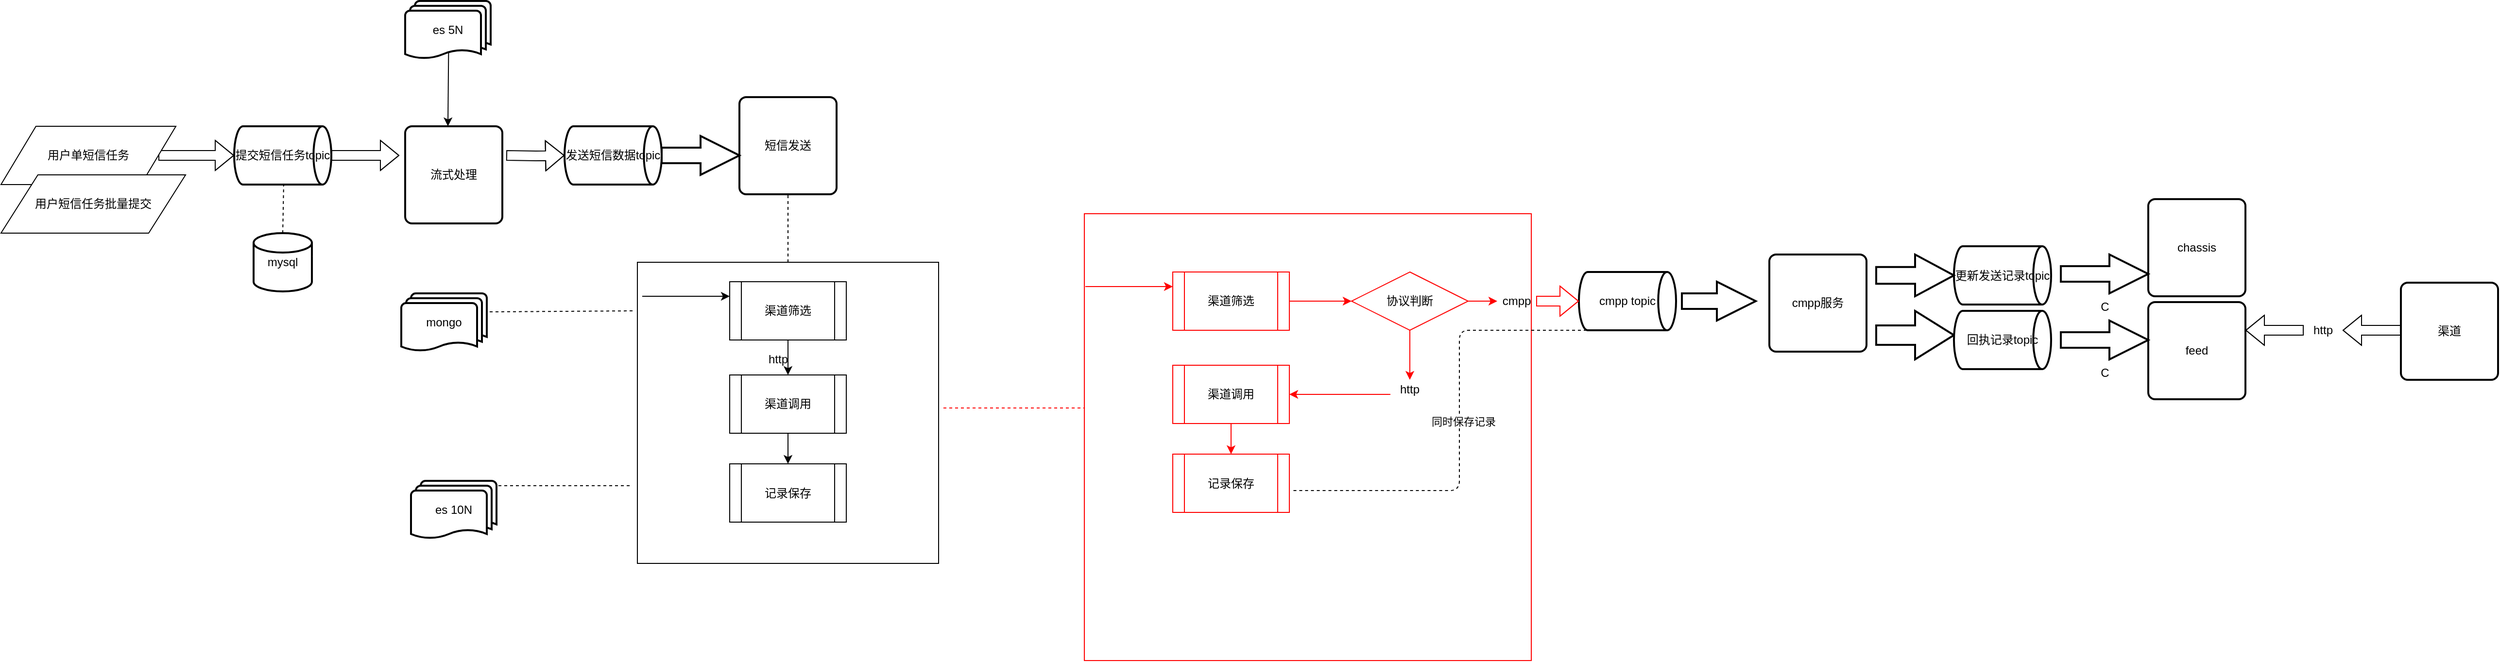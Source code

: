 <mxfile version="13.1.1" type="github">
  <diagram id="C5RBs43oDa-KdzZeNtuy" name="Page-1">
    <mxGraphModel dx="2249" dy="762" grid="1" gridSize="10" guides="1" tooltips="1" connect="1" arrows="1" fold="1" page="1" pageScale="1" pageWidth="827" pageHeight="1169" math="0" shadow="0">
      <root>
        <mxCell id="WIyWlLk6GJQsqaUBKTNV-0" />
        <mxCell id="WIyWlLk6GJQsqaUBKTNV-1" parent="WIyWlLk6GJQsqaUBKTNV-0" />
        <mxCell id="lUR4yZglo8CspkgjD0Uk-5" value="" style="edgeStyle=orthogonalEdgeStyle;shape=flexArrow;rounded=0;orthogonalLoop=1;jettySize=auto;html=1;entryX=0;entryY=0.5;entryDx=0;entryDy=0;entryPerimeter=0;" edge="1" parent="WIyWlLk6GJQsqaUBKTNV-1" target="lUR4yZglo8CspkgjD0Uk-69">
          <mxGeometry relative="1" as="geometry">
            <mxPoint x="340" y="250" as="sourcePoint" />
            <mxPoint x="414" y="250" as="targetPoint" />
          </mxGeometry>
        </mxCell>
        <mxCell id="lUR4yZglo8CspkgjD0Uk-3" value="" style="edgeStyle=orthogonalEdgeStyle;shape=flexArrow;rounded=0;orthogonalLoop=1;jettySize=auto;html=1;" edge="1" parent="WIyWlLk6GJQsqaUBKTNV-1" source="lUR4yZglo8CspkgjD0Uk-2">
          <mxGeometry relative="1" as="geometry">
            <mxPoint x="60" y="250" as="targetPoint" />
          </mxGeometry>
        </mxCell>
        <mxCell id="lUR4yZglo8CspkgjD0Uk-2" value="用户单短信任务" style="shape=parallelogram;perimeter=parallelogramPerimeter;whiteSpace=wrap;html=1;" vertex="1" parent="WIyWlLk6GJQsqaUBKTNV-1">
          <mxGeometry x="-180" y="220" width="180" height="60" as="geometry" />
        </mxCell>
        <mxCell id="lUR4yZglo8CspkgjD0Uk-6" value="" style="edgeStyle=orthogonalEdgeStyle;shape=flexArrow;rounded=0;orthogonalLoop=1;jettySize=auto;html=1;exitX=1;exitY=0.5;exitDx=0;exitDy=0;exitPerimeter=0;" edge="1" parent="WIyWlLk6GJQsqaUBKTNV-1" source="lUR4yZglo8CspkgjD0Uk-70">
          <mxGeometry relative="1" as="geometry">
            <mxPoint x="170" y="250" as="sourcePoint" />
            <mxPoint x="230" y="250" as="targetPoint" />
          </mxGeometry>
        </mxCell>
        <mxCell id="lUR4yZglo8CspkgjD0Uk-7" value="用户短信任务批量提交" style="shape=parallelogram;perimeter=parallelogramPerimeter;whiteSpace=wrap;html=1;" vertex="1" parent="WIyWlLk6GJQsqaUBKTNV-1">
          <mxGeometry x="-180" y="270" width="190" height="60" as="geometry" />
        </mxCell>
        <mxCell id="lUR4yZglo8CspkgjD0Uk-11" value="" style="whiteSpace=wrap;html=1;aspect=fixed;" vertex="1" parent="WIyWlLk6GJQsqaUBKTNV-1">
          <mxGeometry x="475" y="360" width="310" height="310" as="geometry" />
        </mxCell>
        <mxCell id="lUR4yZglo8CspkgjD0Uk-12" value="" style="endArrow=none;dashed=1;html=1;entryX=0.5;entryY=1;entryDx=0;entryDy=0;" edge="1" parent="WIyWlLk6GJQsqaUBKTNV-1" source="lUR4yZglo8CspkgjD0Uk-11" target="lUR4yZglo8CspkgjD0Uk-73">
          <mxGeometry width="50" height="50" relative="1" as="geometry">
            <mxPoint x="390" y="410" as="sourcePoint" />
            <mxPoint x="600" y="280" as="targetPoint" />
          </mxGeometry>
        </mxCell>
        <mxCell id="lUR4yZglo8CspkgjD0Uk-17" value="渠道调用" style="shape=process;whiteSpace=wrap;html=1;backgroundOutline=1;" vertex="1" parent="WIyWlLk6GJQsqaUBKTNV-1">
          <mxGeometry x="570" y="476" width="120" height="60" as="geometry" />
        </mxCell>
        <mxCell id="lUR4yZglo8CspkgjD0Uk-18" value="记录保存" style="shape=process;whiteSpace=wrap;html=1;backgroundOutline=1;" vertex="1" parent="WIyWlLk6GJQsqaUBKTNV-1">
          <mxGeometry x="570" y="567.5" width="120" height="60" as="geometry" />
        </mxCell>
        <mxCell id="lUR4yZglo8CspkgjD0Uk-19" value="渠道筛选" style="shape=process;whiteSpace=wrap;html=1;backgroundOutline=1;" vertex="1" parent="WIyWlLk6GJQsqaUBKTNV-1">
          <mxGeometry x="570" y="380" width="120" height="60" as="geometry" />
        </mxCell>
        <mxCell id="lUR4yZglo8CspkgjD0Uk-20" value="" style="endArrow=none;dashed=1;html=1;" edge="1" parent="WIyWlLk6GJQsqaUBKTNV-1">
          <mxGeometry width="50" height="50" relative="1" as="geometry">
            <mxPoint x="332" y="590" as="sourcePoint" />
            <mxPoint x="470" y="590" as="targetPoint" />
          </mxGeometry>
        </mxCell>
        <mxCell id="lUR4yZglo8CspkgjD0Uk-22" value="" style="endArrow=none;dashed=1;html=1;exitX=1.034;exitY=0.317;exitDx=0;exitDy=0;exitPerimeter=0;" edge="1" parent="WIyWlLk6GJQsqaUBKTNV-1" source="lUR4yZglo8CspkgjD0Uk-66">
          <mxGeometry width="50" height="50" relative="1" as="geometry">
            <mxPoint x="330" y="410" as="sourcePoint" />
            <mxPoint x="472" y="410" as="targetPoint" />
          </mxGeometry>
        </mxCell>
        <mxCell id="lUR4yZglo8CspkgjD0Uk-36" value="" style="endArrow=none;dashed=1;html=1;entryX=1;entryY=0.613;entryDx=0;entryDy=0;exitX=0.5;exitY=0;exitDx=0;exitDy=0;entryPerimeter=0;" edge="1" parent="WIyWlLk6GJQsqaUBKTNV-1">
          <mxGeometry width="50" height="50" relative="1" as="geometry">
            <mxPoint x="110" y="330" as="sourcePoint" />
            <mxPoint x="110.96" y="280" as="targetPoint" />
          </mxGeometry>
        </mxCell>
        <mxCell id="lUR4yZglo8CspkgjD0Uk-37" value="" style="endArrow=classic;html=1;entryX=0.5;entryY=0;entryDx=0;entryDy=0;exitX=0.508;exitY=0.888;exitDx=0;exitDy=0;exitPerimeter=0;" edge="1" parent="WIyWlLk6GJQsqaUBKTNV-1">
          <mxGeometry width="50" height="50" relative="1" as="geometry">
            <mxPoint x="280.96" y="111.04" as="sourcePoint" />
            <mxPoint x="280" y="220" as="targetPoint" />
          </mxGeometry>
        </mxCell>
        <mxCell id="lUR4yZglo8CspkgjD0Uk-38" value="" style="endArrow=classic;html=1;exitX=0.5;exitY=1;exitDx=0;exitDy=0;entryX=0.5;entryY=0;entryDx=0;entryDy=0;" edge="1" parent="WIyWlLk6GJQsqaUBKTNV-1" source="lUR4yZglo8CspkgjD0Uk-19" target="lUR4yZglo8CspkgjD0Uk-17">
          <mxGeometry width="50" height="50" relative="1" as="geometry">
            <mxPoint x="420" y="520" as="sourcePoint" />
            <mxPoint x="470" y="470" as="targetPoint" />
          </mxGeometry>
        </mxCell>
        <mxCell id="lUR4yZglo8CspkgjD0Uk-39" value="" style="endArrow=classic;html=1;exitX=0.5;exitY=1;exitDx=0;exitDy=0;entryX=0.5;entryY=0;entryDx=0;entryDy=0;" edge="1" parent="WIyWlLk6GJQsqaUBKTNV-1" source="lUR4yZglo8CspkgjD0Uk-17" target="lUR4yZglo8CspkgjD0Uk-18">
          <mxGeometry width="50" height="50" relative="1" as="geometry">
            <mxPoint x="640" y="450" as="sourcePoint" />
            <mxPoint x="640" y="480" as="targetPoint" />
          </mxGeometry>
        </mxCell>
        <mxCell id="lUR4yZglo8CspkgjD0Uk-40" value="" style="endArrow=classic;html=1;entryX=0;entryY=0.25;entryDx=0;entryDy=0;" edge="1" parent="WIyWlLk6GJQsqaUBKTNV-1" target="lUR4yZglo8CspkgjD0Uk-19">
          <mxGeometry width="50" height="50" relative="1" as="geometry">
            <mxPoint x="480" y="395" as="sourcePoint" />
            <mxPoint x="470" y="470" as="targetPoint" />
          </mxGeometry>
        </mxCell>
        <mxCell id="lUR4yZglo8CspkgjD0Uk-43" value="http" style="text;html=1;strokeColor=none;fillColor=none;align=center;verticalAlign=middle;whiteSpace=wrap;rounded=0;" vertex="1" parent="WIyWlLk6GJQsqaUBKTNV-1">
          <mxGeometry x="600" y="450" width="40" height="20" as="geometry" />
        </mxCell>
        <mxCell id="lUR4yZglo8CspkgjD0Uk-46" value="" style="endArrow=none;dashed=1;html=1;strokeColor=#FF0000;" edge="1" parent="WIyWlLk6GJQsqaUBKTNV-1">
          <mxGeometry width="50" height="50" relative="1" as="geometry">
            <mxPoint x="790" y="510" as="sourcePoint" />
            <mxPoint x="940" y="510" as="targetPoint" />
          </mxGeometry>
        </mxCell>
        <mxCell id="lUR4yZglo8CspkgjD0Uk-47" value="" style="whiteSpace=wrap;html=1;aspect=fixed;strokeColor=#FF0000;" vertex="1" parent="WIyWlLk6GJQsqaUBKTNV-1">
          <mxGeometry x="935" y="310" width="460" height="460" as="geometry" />
        </mxCell>
        <mxCell id="lUR4yZglo8CspkgjD0Uk-48" value="渠道调用" style="shape=process;whiteSpace=wrap;html=1;backgroundOutline=1;strokeColor=#FF0000;" vertex="1" parent="WIyWlLk6GJQsqaUBKTNV-1">
          <mxGeometry x="1026" y="466" width="120" height="60" as="geometry" />
        </mxCell>
        <mxCell id="lUR4yZglo8CspkgjD0Uk-49" value="记录保存" style="shape=process;whiteSpace=wrap;html=1;backgroundOutline=1;strokeColor=#FF0000;" vertex="1" parent="WIyWlLk6GJQsqaUBKTNV-1">
          <mxGeometry x="1026" y="557.5" width="120" height="60" as="geometry" />
        </mxCell>
        <mxCell id="lUR4yZglo8CspkgjD0Uk-50" value="渠道筛选" style="shape=process;whiteSpace=wrap;html=1;backgroundOutline=1;strokeColor=#FF0000;" vertex="1" parent="WIyWlLk6GJQsqaUBKTNV-1">
          <mxGeometry x="1026" y="370" width="120" height="60" as="geometry" />
        </mxCell>
        <mxCell id="lUR4yZglo8CspkgjD0Uk-52" value="" style="endArrow=classic;html=1;exitX=0.5;exitY=1;exitDx=0;exitDy=0;entryX=0.5;entryY=0;entryDx=0;entryDy=0;strokeColor=#FF0000;" edge="1" source="lUR4yZglo8CspkgjD0Uk-48" target="lUR4yZglo8CspkgjD0Uk-49" parent="WIyWlLk6GJQsqaUBKTNV-1">
          <mxGeometry width="50" height="50" relative="1" as="geometry">
            <mxPoint x="1096" y="440" as="sourcePoint" />
            <mxPoint x="1096" y="470" as="targetPoint" />
          </mxGeometry>
        </mxCell>
        <mxCell id="lUR4yZglo8CspkgjD0Uk-53" value="" style="endArrow=classic;html=1;entryX=0;entryY=0.25;entryDx=0;entryDy=0;strokeColor=#FF0000;" edge="1" target="lUR4yZglo8CspkgjD0Uk-50" parent="WIyWlLk6GJQsqaUBKTNV-1">
          <mxGeometry width="50" height="50" relative="1" as="geometry">
            <mxPoint x="936" y="385" as="sourcePoint" />
            <mxPoint x="926" y="460" as="targetPoint" />
          </mxGeometry>
        </mxCell>
        <mxCell id="lUR4yZglo8CspkgjD0Uk-55" value="协议判断" style="rhombus;whiteSpace=wrap;html=1;strokeColor=#FF0000;fillColor=#FFFFFF;" vertex="1" parent="WIyWlLk6GJQsqaUBKTNV-1">
          <mxGeometry x="1210" y="370" width="120" height="60" as="geometry" />
        </mxCell>
        <mxCell id="lUR4yZglo8CspkgjD0Uk-58" value="" style="endArrow=classic;html=1;strokeColor=#FF0000;exitX=1;exitY=0.5;exitDx=0;exitDy=0;entryX=0;entryY=0.5;entryDx=0;entryDy=0;" edge="1" parent="WIyWlLk6GJQsqaUBKTNV-1" source="lUR4yZglo8CspkgjD0Uk-50" target="lUR4yZglo8CspkgjD0Uk-55">
          <mxGeometry width="50" height="50" relative="1" as="geometry">
            <mxPoint x="930" y="610" as="sourcePoint" />
            <mxPoint x="980" y="560" as="targetPoint" />
          </mxGeometry>
        </mxCell>
        <mxCell id="lUR4yZglo8CspkgjD0Uk-65" value="es 10N" style="strokeWidth=2;html=1;shape=mxgraph.flowchart.multi-document;whiteSpace=wrap;fillColor=#FFFFFF;" vertex="1" parent="WIyWlLk6GJQsqaUBKTNV-1">
          <mxGeometry x="242" y="585" width="88" height="60" as="geometry" />
        </mxCell>
        <mxCell id="lUR4yZglo8CspkgjD0Uk-66" value="mongo" style="strokeWidth=2;html=1;shape=mxgraph.flowchart.multi-document;whiteSpace=wrap;fillColor=#FFFFFF;" vertex="1" parent="WIyWlLk6GJQsqaUBKTNV-1">
          <mxGeometry x="232" y="392" width="88" height="60" as="geometry" />
        </mxCell>
        <mxCell id="lUR4yZglo8CspkgjD0Uk-67" value="mysql" style="strokeWidth=2;html=1;shape=mxgraph.flowchart.database;whiteSpace=wrap;fillColor=#FFFFFF;" vertex="1" parent="WIyWlLk6GJQsqaUBKTNV-1">
          <mxGeometry x="80" y="330" width="60" height="60" as="geometry" />
        </mxCell>
        <mxCell id="lUR4yZglo8CspkgjD0Uk-68" value="es 5N" style="strokeWidth=2;html=1;shape=mxgraph.flowchart.multi-document;whiteSpace=wrap;fillColor=#FFFFFF;" vertex="1" parent="WIyWlLk6GJQsqaUBKTNV-1">
          <mxGeometry x="236" y="91" width="88" height="60" as="geometry" />
        </mxCell>
        <mxCell id="lUR4yZglo8CspkgjD0Uk-69" value="发送短信数据topic" style="strokeWidth=2;html=1;shape=mxgraph.flowchart.direct_data;whiteSpace=wrap;fillColor=#FFFFFF;" vertex="1" parent="WIyWlLk6GJQsqaUBKTNV-1">
          <mxGeometry x="400" y="220" width="100" height="60" as="geometry" />
        </mxCell>
        <mxCell id="lUR4yZglo8CspkgjD0Uk-70" value="提交短信任务topic" style="strokeWidth=2;html=1;shape=mxgraph.flowchart.direct_data;whiteSpace=wrap;fillColor=#FFFFFF;" vertex="1" parent="WIyWlLk6GJQsqaUBKTNV-1">
          <mxGeometry x="60" y="220" width="100" height="60" as="geometry" />
        </mxCell>
        <mxCell id="lUR4yZglo8CspkgjD0Uk-73" value="短信发送" style="rounded=1;whiteSpace=wrap;html=1;absoluteArcSize=1;arcSize=14;strokeWidth=2;fillColor=#FFFFFF;" vertex="1" parent="WIyWlLk6GJQsqaUBKTNV-1">
          <mxGeometry x="580" y="190" width="100" height="100" as="geometry" />
        </mxCell>
        <mxCell id="lUR4yZglo8CspkgjD0Uk-74" value="" style="verticalLabelPosition=bottom;verticalAlign=top;html=1;strokeWidth=2;shape=mxgraph.arrows2.arrow;dy=0.6;dx=40;notch=0;fillColor=#FFFFFF;" vertex="1" parent="WIyWlLk6GJQsqaUBKTNV-1">
          <mxGeometry x="500" y="230" width="80" height="40" as="geometry" />
        </mxCell>
        <mxCell id="lUR4yZglo8CspkgjD0Uk-75" value="&lt;span&gt;流式处理&lt;/span&gt;" style="rounded=1;whiteSpace=wrap;html=1;absoluteArcSize=1;arcSize=14;strokeWidth=2;fillColor=#FFFFFF;" vertex="1" parent="WIyWlLk6GJQsqaUBKTNV-1">
          <mxGeometry x="236" y="220" width="100" height="100" as="geometry" />
        </mxCell>
        <mxCell id="lUR4yZglo8CspkgjD0Uk-77" value="cmpp topic" style="strokeWidth=2;html=1;shape=mxgraph.flowchart.direct_data;whiteSpace=wrap;fillColor=#FFFFFF;" vertex="1" parent="WIyWlLk6GJQsqaUBKTNV-1">
          <mxGeometry x="1444" y="370" width="100" height="60" as="geometry" />
        </mxCell>
        <mxCell id="lUR4yZglo8CspkgjD0Uk-81" value="" style="edgeStyle=elbowEdgeStyle;shape=flexArrow;rounded=0;orthogonalLoop=1;jettySize=auto;elbow=vertical;html=1;strokeColor=#FF0000;" edge="1" parent="WIyWlLk6GJQsqaUBKTNV-1" source="lUR4yZglo8CspkgjD0Uk-79" target="lUR4yZglo8CspkgjD0Uk-77">
          <mxGeometry relative="1" as="geometry" />
        </mxCell>
        <mxCell id="lUR4yZglo8CspkgjD0Uk-79" value="cmpp" style="text;html=1;strokeColor=none;fillColor=none;align=center;verticalAlign=middle;whiteSpace=wrap;rounded=0;" vertex="1" parent="WIyWlLk6GJQsqaUBKTNV-1">
          <mxGeometry x="1360" y="390" width="40" height="20" as="geometry" />
        </mxCell>
        <mxCell id="lUR4yZglo8CspkgjD0Uk-80" value="" style="endArrow=classic;html=1;strokeColor=#FF0000;exitX=1;exitY=0.5;exitDx=0;exitDy=0;entryX=0;entryY=0.5;entryDx=0;entryDy=0;entryPerimeter=0;" edge="1" parent="WIyWlLk6GJQsqaUBKTNV-1" source="lUR4yZglo8CspkgjD0Uk-55" target="lUR4yZglo8CspkgjD0Uk-79">
          <mxGeometry width="50" height="50" relative="1" as="geometry">
            <mxPoint x="1330" y="400" as="sourcePoint" />
            <mxPoint x="1400" y="400" as="targetPoint" />
            <Array as="points" />
          </mxGeometry>
        </mxCell>
        <mxCell id="lUR4yZglo8CspkgjD0Uk-82" value="http" style="text;html=1;strokeColor=none;fillColor=none;align=center;verticalAlign=middle;whiteSpace=wrap;rounded=0;" vertex="1" parent="WIyWlLk6GJQsqaUBKTNV-1">
          <mxGeometry x="1250" y="481" width="40" height="20" as="geometry" />
        </mxCell>
        <mxCell id="lUR4yZglo8CspkgjD0Uk-89" value="" style="endArrow=classic;html=1;strokeColor=#FF0000;exitX=0.5;exitY=1;exitDx=0;exitDy=0;entryX=0.5;entryY=0;entryDx=0;entryDy=0;" edge="1" parent="WIyWlLk6GJQsqaUBKTNV-1" source="lUR4yZglo8CspkgjD0Uk-55" target="lUR4yZglo8CspkgjD0Uk-82">
          <mxGeometry width="50" height="50" relative="1" as="geometry">
            <mxPoint x="1260" y="470" as="sourcePoint" />
            <mxPoint x="1310" y="420" as="targetPoint" />
          </mxGeometry>
        </mxCell>
        <mxCell id="lUR4yZglo8CspkgjD0Uk-90" value="" style="endArrow=classic;html=1;strokeColor=#FF0000;exitX=0;exitY=0.75;exitDx=0;exitDy=0;" edge="1" parent="WIyWlLk6GJQsqaUBKTNV-1" source="lUR4yZglo8CspkgjD0Uk-82" target="lUR4yZglo8CspkgjD0Uk-48">
          <mxGeometry width="50" height="50" relative="1" as="geometry">
            <mxPoint x="1190" y="530" as="sourcePoint" />
            <mxPoint x="1240" y="480" as="targetPoint" />
          </mxGeometry>
        </mxCell>
        <mxCell id="lUR4yZglo8CspkgjD0Uk-91" value="cmpp服务" style="rounded=1;whiteSpace=wrap;html=1;absoluteArcSize=1;arcSize=14;strokeWidth=2;fillColor=#FFFFFF;" vertex="1" parent="WIyWlLk6GJQsqaUBKTNV-1">
          <mxGeometry x="1640" y="352" width="100" height="100" as="geometry" />
        </mxCell>
        <mxCell id="lUR4yZglo8CspkgjD0Uk-92" value="" style="verticalLabelPosition=bottom;verticalAlign=top;html=1;strokeWidth=2;shape=mxgraph.arrows2.arrow;dy=0.6;dx=40;notch=0;fillColor=#FFFFFF;" vertex="1" parent="WIyWlLk6GJQsqaUBKTNV-1">
          <mxGeometry x="1550" y="380" width="76" height="40" as="geometry" />
        </mxCell>
        <mxCell id="lUR4yZglo8CspkgjD0Uk-93" value="更新发送记录topic" style="strokeWidth=2;html=1;shape=mxgraph.flowchart.direct_data;whiteSpace=wrap;fillColor=#FFFFFF;" vertex="1" parent="WIyWlLk6GJQsqaUBKTNV-1">
          <mxGeometry x="1830" y="343.5" width="100" height="60" as="geometry" />
        </mxCell>
        <mxCell id="lUR4yZglo8CspkgjD0Uk-94" value="" style="verticalLabelPosition=bottom;verticalAlign=top;html=1;strokeWidth=2;shape=mxgraph.arrows2.arrow;dy=0.6;dx=40;notch=0;fillColor=#FFFFFF;" vertex="1" parent="WIyWlLk6GJQsqaUBKTNV-1">
          <mxGeometry x="1750" y="352" width="80" height="43" as="geometry" />
        </mxCell>
        <mxCell id="lUR4yZglo8CspkgjD0Uk-95" value="" style="verticalLabelPosition=bottom;verticalAlign=top;html=1;strokeWidth=2;shape=mxgraph.arrows2.arrow;dy=0.6;dx=40;notch=0;fillColor=#FFFFFF;" vertex="1" parent="WIyWlLk6GJQsqaUBKTNV-1">
          <mxGeometry x="1750" y="410" width="80" height="50" as="geometry" />
        </mxCell>
        <mxCell id="lUR4yZglo8CspkgjD0Uk-96" value="回执记录topic" style="strokeWidth=2;html=1;shape=mxgraph.flowchart.direct_data;whiteSpace=wrap;fillColor=#FFFFFF;" vertex="1" parent="WIyWlLk6GJQsqaUBKTNV-1">
          <mxGeometry x="1830" y="410" width="100" height="60" as="geometry" />
        </mxCell>
        <mxCell id="lUR4yZglo8CspkgjD0Uk-97" value="feed" style="rounded=1;whiteSpace=wrap;html=1;absoluteArcSize=1;arcSize=14;strokeWidth=2;fillColor=#FFFFFF;" vertex="1" parent="WIyWlLk6GJQsqaUBKTNV-1">
          <mxGeometry x="2030" y="401" width="100" height="100" as="geometry" />
        </mxCell>
        <mxCell id="lUR4yZglo8CspkgjD0Uk-98" value="chassis" style="rounded=1;whiteSpace=wrap;html=1;absoluteArcSize=1;arcSize=14;strokeWidth=2;fillColor=#FFFFFF;" vertex="1" parent="WIyWlLk6GJQsqaUBKTNV-1">
          <mxGeometry x="2030" y="295" width="100" height="100" as="geometry" />
        </mxCell>
        <mxCell id="lUR4yZglo8CspkgjD0Uk-99" value="C" style="verticalLabelPosition=bottom;verticalAlign=top;html=1;strokeWidth=2;shape=mxgraph.arrows2.arrow;dy=0.6;dx=40;notch=0;fillColor=#FFFFFF;" vertex="1" parent="WIyWlLk6GJQsqaUBKTNV-1">
          <mxGeometry x="1940" y="420" width="90" height="40" as="geometry" />
        </mxCell>
        <mxCell id="lUR4yZglo8CspkgjD0Uk-108" value="C" style="verticalLabelPosition=bottom;verticalAlign=top;html=1;strokeWidth=2;shape=mxgraph.arrows2.arrow;dy=0.6;dx=40;notch=0;fillColor=#FFFFFF;" vertex="1" parent="WIyWlLk6GJQsqaUBKTNV-1">
          <mxGeometry x="1940" y="352" width="90" height="40" as="geometry" />
        </mxCell>
        <mxCell id="lUR4yZglo8CspkgjD0Uk-113" value="" style="edgeStyle=elbowEdgeStyle;shape=flexArrow;rounded=0;orthogonalLoop=1;jettySize=auto;elbow=vertical;html=1;strokeColor=#000000;" edge="1" parent="WIyWlLk6GJQsqaUBKTNV-1" source="lUR4yZglo8CspkgjD0Uk-112" target="lUR4yZglo8CspkgjD0Uk-97">
          <mxGeometry relative="1" as="geometry" />
        </mxCell>
        <mxCell id="lUR4yZglo8CspkgjD0Uk-112" value="http" style="text;html=1;strokeColor=none;fillColor=none;align=center;verticalAlign=middle;whiteSpace=wrap;rounded=0;" vertex="1" parent="WIyWlLk6GJQsqaUBKTNV-1">
          <mxGeometry x="2190" y="420" width="40" height="20" as="geometry" />
        </mxCell>
        <mxCell id="lUR4yZglo8CspkgjD0Uk-115" value="" style="edgeStyle=elbowEdgeStyle;shape=flexArrow;rounded=0;orthogonalLoop=1;jettySize=auto;elbow=vertical;html=1;strokeColor=#000000;" edge="1" parent="WIyWlLk6GJQsqaUBKTNV-1" source="lUR4yZglo8CspkgjD0Uk-114" target="lUR4yZglo8CspkgjD0Uk-112">
          <mxGeometry relative="1" as="geometry" />
        </mxCell>
        <mxCell id="lUR4yZglo8CspkgjD0Uk-114" value="渠道" style="rounded=1;whiteSpace=wrap;html=1;absoluteArcSize=1;arcSize=14;strokeWidth=2;fillColor=#FFFFFF;" vertex="1" parent="WIyWlLk6GJQsqaUBKTNV-1">
          <mxGeometry x="2290" y="381" width="100" height="100" as="geometry" />
        </mxCell>
        <mxCell id="lUR4yZglo8CspkgjD0Uk-116" value="" style="endArrow=none;dashed=1;html=1;strokeColor=#FFFFFF;entryX=0;entryY=1;entryDx=0;entryDy=0;exitX=1.017;exitY=0.4;exitDx=0;exitDy=0;exitPerimeter=0;" edge="1" parent="WIyWlLk6GJQsqaUBKTNV-1" source="lUR4yZglo8CspkgjD0Uk-67" target="lUR4yZglo8CspkgjD0Uk-75">
          <mxGeometry width="50" height="50" relative="1" as="geometry">
            <mxPoint x="230" y="410" as="sourcePoint" />
            <mxPoint x="280" y="360" as="targetPoint" />
          </mxGeometry>
        </mxCell>
        <mxCell id="lUR4yZglo8CspkgjD0Uk-117" value="" style="endArrow=none;dashed=1;html=1;strokeColor=#000000;exitX=0.5;exitY=1;exitDx=0;exitDy=0;exitPerimeter=0;entryX=1.017;entryY=0.625;entryDx=0;entryDy=0;entryPerimeter=0;edgeStyle=elbowEdgeStyle;" edge="1" parent="WIyWlLk6GJQsqaUBKTNV-1" source="lUR4yZglo8CspkgjD0Uk-77" target="lUR4yZglo8CspkgjD0Uk-49">
          <mxGeometry width="50" height="50" relative="1" as="geometry">
            <mxPoint x="1480" y="400" as="sourcePoint" />
            <mxPoint x="1530" y="350" as="targetPoint" />
          </mxGeometry>
        </mxCell>
        <mxCell id="lUR4yZglo8CspkgjD0Uk-118" value="同时保存记录" style="edgeLabel;html=1;align=center;verticalAlign=middle;resizable=0;points=[];" vertex="1" connectable="0" parent="lUR4yZglo8CspkgjD0Uk-117">
          <mxGeometry x="0.045" y="4" relative="1" as="geometry">
            <mxPoint as="offset" />
          </mxGeometry>
        </mxCell>
      </root>
    </mxGraphModel>
  </diagram>
</mxfile>
